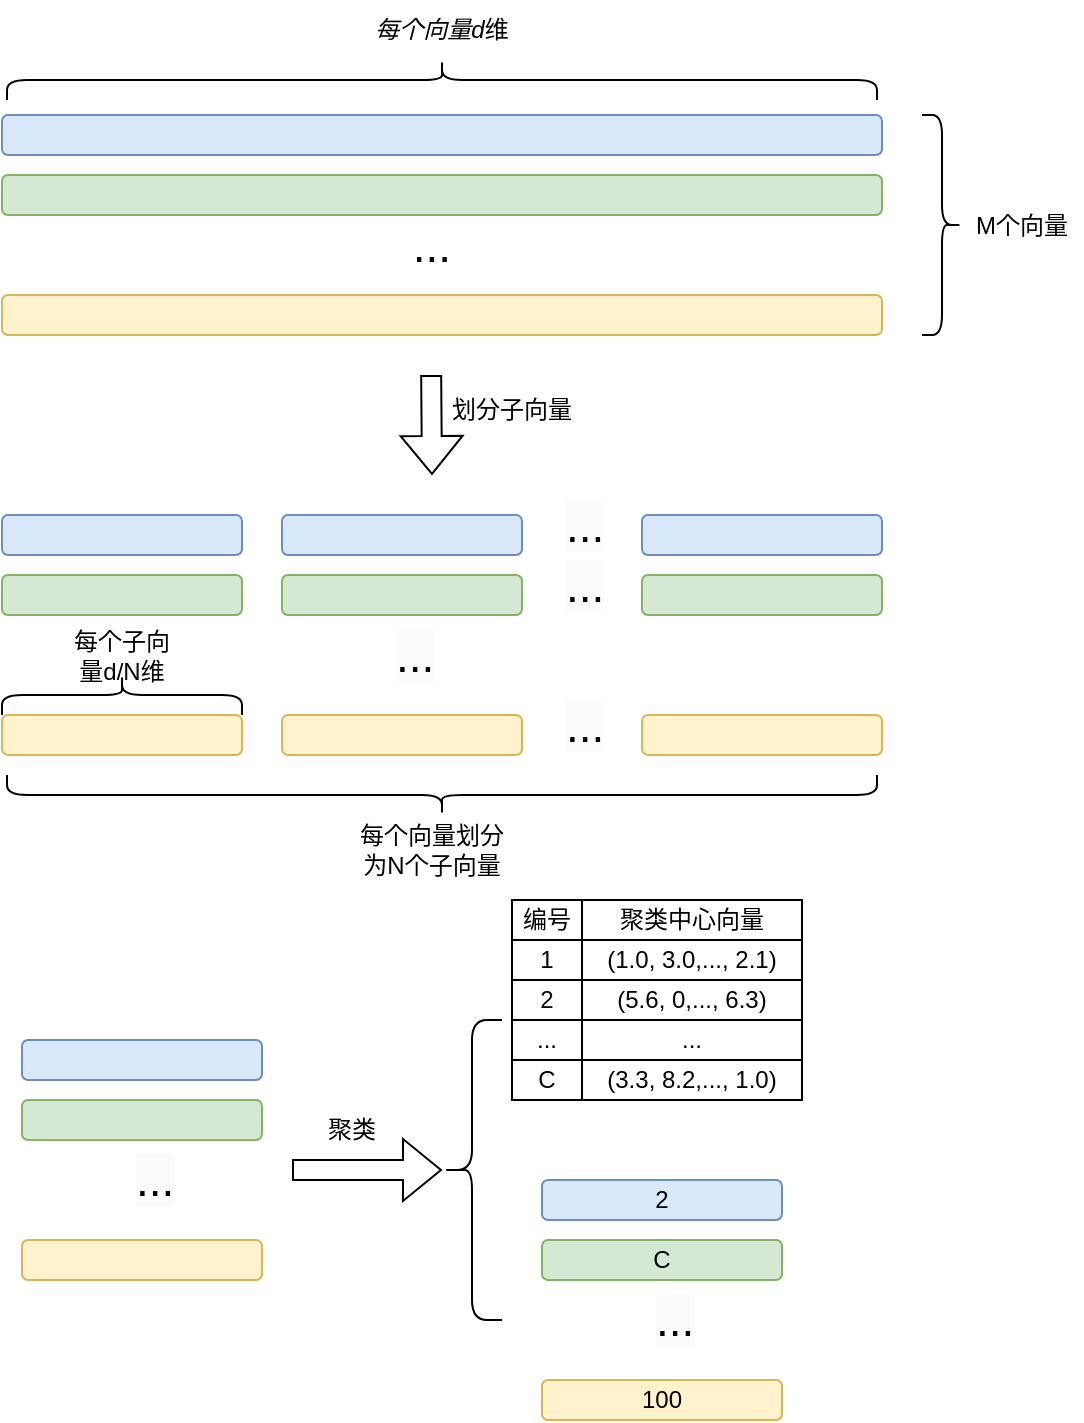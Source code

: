 <mxfile version="21.6.6" type="github">
  <diagram name="第 1 页" id="YWsFZ-onNurXVJUyl_Fn">
    <mxGraphModel dx="875" dy="458" grid="1" gridSize="10" guides="1" tooltips="1" connect="1" arrows="1" fold="1" page="1" pageScale="1" pageWidth="827" pageHeight="1169" math="0" shadow="0">
      <root>
        <mxCell id="0" />
        <mxCell id="1" parent="0" />
        <mxCell id="aHIUIpStIMTxLhNF--v--1" value="" style="rounded=1;whiteSpace=wrap;html=1;fillColor=#dae8fc;strokeColor=#6c8ebf;" parent="1" vertex="1">
          <mxGeometry x="130" y="287.5" width="120" height="20" as="geometry" />
        </mxCell>
        <mxCell id="aHIUIpStIMTxLhNF--v--2" value="" style="rounded=1;whiteSpace=wrap;html=1;fillColor=#d5e8d4;strokeColor=#82b366;" parent="1" vertex="1">
          <mxGeometry x="130" y="317.5" width="120" height="20" as="geometry" />
        </mxCell>
        <mxCell id="aHIUIpStIMTxLhNF--v--3" value="" style="rounded=1;whiteSpace=wrap;html=1;fillColor=#fff2cc;strokeColor=#d6b656;" parent="1" vertex="1">
          <mxGeometry x="130" y="387.5" width="120" height="20" as="geometry" />
        </mxCell>
        <mxCell id="aHIUIpStIMTxLhNF--v--4" value="" style="rounded=1;whiteSpace=wrap;html=1;fillColor=#dae8fc;strokeColor=#6c8ebf;" parent="1" vertex="1">
          <mxGeometry x="270" y="287.5" width="120" height="20" as="geometry" />
        </mxCell>
        <mxCell id="aHIUIpStIMTxLhNF--v--5" value="" style="rounded=1;whiteSpace=wrap;html=1;fillColor=#d5e8d4;strokeColor=#82b366;" parent="1" vertex="1">
          <mxGeometry x="270" y="317.5" width="120" height="20" as="geometry" />
        </mxCell>
        <mxCell id="aHIUIpStIMTxLhNF--v--6" value="" style="rounded=1;whiteSpace=wrap;html=1;fillColor=#fff2cc;strokeColor=#d6b656;" parent="1" vertex="1">
          <mxGeometry x="270" y="387.5" width="120" height="20" as="geometry" />
        </mxCell>
        <mxCell id="aHIUIpStIMTxLhNF--v--7" value="" style="rounded=1;whiteSpace=wrap;html=1;fillColor=#dae8fc;strokeColor=#6c8ebf;" parent="1" vertex="1">
          <mxGeometry x="450" y="287.5" width="120" height="20" as="geometry" />
        </mxCell>
        <mxCell id="aHIUIpStIMTxLhNF--v--8" value="" style="rounded=1;whiteSpace=wrap;html=1;fillColor=#d5e8d4;strokeColor=#82b366;" parent="1" vertex="1">
          <mxGeometry x="450" y="317.5" width="120" height="20" as="geometry" />
        </mxCell>
        <mxCell id="aHIUIpStIMTxLhNF--v--9" value="" style="rounded=1;whiteSpace=wrap;html=1;fillColor=#fff2cc;strokeColor=#d6b656;" parent="1" vertex="1">
          <mxGeometry x="450" y="387.5" width="120" height="20" as="geometry" />
        </mxCell>
        <mxCell id="aHIUIpStIMTxLhNF--v--10" value="" style="rounded=1;whiteSpace=wrap;html=1;fillColor=#dae8fc;strokeColor=#6c8ebf;" parent="1" vertex="1">
          <mxGeometry x="130" y="87.5" width="440" height="20" as="geometry" />
        </mxCell>
        <mxCell id="aHIUIpStIMTxLhNF--v--11" value="" style="rounded=1;whiteSpace=wrap;html=1;fillColor=#d5e8d4;strokeColor=#82b366;" parent="1" vertex="1">
          <mxGeometry x="130" y="117.5" width="440" height="20" as="geometry" />
        </mxCell>
        <mxCell id="aHIUIpStIMTxLhNF--v--12" value="&lt;font style=&quot;font-size: 23px;&quot;&gt;...&lt;/font&gt;" style="text;strokeColor=none;align=center;fillColor=none;html=1;verticalAlign=middle;whiteSpace=wrap;rounded=0;" parent="1" vertex="1">
          <mxGeometry x="300" y="137.5" width="90" height="30" as="geometry" />
        </mxCell>
        <mxCell id="aHIUIpStIMTxLhNF--v--13" value="" style="rounded=1;whiteSpace=wrap;html=1;fillColor=#fff2cc;strokeColor=#d6b656;" parent="1" vertex="1">
          <mxGeometry x="130" y="177.5" width="440" height="20" as="geometry" />
        </mxCell>
        <mxCell id="aHIUIpStIMTxLhNF--v--14" value="" style="shape=flexArrow;endArrow=classic;html=1;rounded=0;" parent="1" edge="1">
          <mxGeometry width="50" height="50" relative="1" as="geometry">
            <mxPoint x="344.58" y="217.5" as="sourcePoint" />
            <mxPoint x="345" y="267.5" as="targetPoint" />
          </mxGeometry>
        </mxCell>
        <mxCell id="aHIUIpStIMTxLhNF--v--15" value="&lt;span style=&quot;color: rgb(0, 0, 0); font-family: Helvetica; font-size: 23px; font-style: normal; font-variant-ligatures: normal; font-variant-caps: normal; font-weight: 400; letter-spacing: normal; orphans: 2; text-align: center; text-indent: 0px; text-transform: none; widows: 2; word-spacing: 0px; -webkit-text-stroke-width: 0px; background-color: rgb(251, 251, 251); text-decoration-thickness: initial; text-decoration-style: initial; text-decoration-color: initial; float: none; display: inline !important;&quot;&gt;...&lt;/span&gt;" style="text;whiteSpace=wrap;html=1;" parent="1" vertex="1">
          <mxGeometry x="325" y="337.5" width="50" height="50" as="geometry" />
        </mxCell>
        <mxCell id="aHIUIpStIMTxLhNF--v--16" value="&lt;span style=&quot;color: rgb(0, 0, 0); font-family: Helvetica; font-size: 23px; font-style: normal; font-variant-ligatures: normal; font-variant-caps: normal; font-weight: 400; letter-spacing: normal; orphans: 2; text-align: center; text-indent: 0px; text-transform: none; widows: 2; word-spacing: 0px; -webkit-text-stroke-width: 0px; background-color: rgb(251, 251, 251); text-decoration-thickness: initial; text-decoration-style: initial; text-decoration-color: initial; float: none; display: inline !important;&quot;&gt;...&lt;/span&gt;" style="text;whiteSpace=wrap;html=1;" parent="1" vertex="1">
          <mxGeometry x="410" y="272.5" width="30" height="50" as="geometry" />
        </mxCell>
        <mxCell id="aHIUIpStIMTxLhNF--v--17" value="&lt;span style=&quot;color: rgb(0, 0, 0); font-family: Helvetica; font-size: 23px; font-style: normal; font-variant-ligatures: normal; font-variant-caps: normal; font-weight: 400; letter-spacing: normal; orphans: 2; text-align: center; text-indent: 0px; text-transform: none; widows: 2; word-spacing: 0px; -webkit-text-stroke-width: 0px; background-color: rgb(251, 251, 251); text-decoration-thickness: initial; text-decoration-style: initial; text-decoration-color: initial; float: none; display: inline !important;&quot;&gt;...&lt;/span&gt;" style="text;whiteSpace=wrap;html=1;" parent="1" vertex="1">
          <mxGeometry x="410" y="302.5" width="30" height="50" as="geometry" />
        </mxCell>
        <mxCell id="aHIUIpStIMTxLhNF--v--18" value="&lt;span style=&quot;color: rgb(0, 0, 0); font-family: Helvetica; font-size: 23px; font-style: normal; font-variant-ligatures: normal; font-variant-caps: normal; font-weight: 400; letter-spacing: normal; orphans: 2; text-align: center; text-indent: 0px; text-transform: none; widows: 2; word-spacing: 0px; -webkit-text-stroke-width: 0px; background-color: rgb(251, 251, 251); text-decoration-thickness: initial; text-decoration-style: initial; text-decoration-color: initial; float: none; display: inline !important;&quot;&gt;...&lt;/span&gt;" style="text;whiteSpace=wrap;html=1;" parent="1" vertex="1">
          <mxGeometry x="410" y="372.5" width="30" height="50" as="geometry" />
        </mxCell>
        <mxCell id="aHIUIpStIMTxLhNF--v--19" value="" style="shape=curlyBracket;whiteSpace=wrap;html=1;rounded=1;flipH=1;labelPosition=right;verticalLabelPosition=middle;align=left;verticalAlign=middle;" parent="1" vertex="1">
          <mxGeometry x="590" y="87.5" width="20" height="110" as="geometry" />
        </mxCell>
        <mxCell id="aHIUIpStIMTxLhNF--v--20" value="M个向量" style="text;strokeColor=none;align=center;fillColor=none;html=1;verticalAlign=middle;whiteSpace=wrap;rounded=0;" parent="1" vertex="1">
          <mxGeometry x="610" y="127.5" width="60" height="30" as="geometry" />
        </mxCell>
        <mxCell id="aHIUIpStIMTxLhNF--v--21" value="" style="shape=curlyBracket;whiteSpace=wrap;html=1;rounded=1;labelPosition=left;verticalLabelPosition=middle;align=right;verticalAlign=middle;rotation=90;" parent="1" vertex="1">
          <mxGeometry x="340" y="-147.5" width="20" height="435" as="geometry" />
        </mxCell>
        <mxCell id="aHIUIpStIMTxLhNF--v--23" value="&lt;i&gt;每个向量d&lt;/i&gt;维" style="text;strokeColor=none;align=center;fillColor=none;html=1;verticalAlign=middle;whiteSpace=wrap;rounded=0;" parent="1" vertex="1">
          <mxGeometry x="315" y="30" width="70" height="30" as="geometry" />
        </mxCell>
        <mxCell id="aHIUIpStIMTxLhNF--v--24" value="划分子向量" style="text;strokeColor=none;align=center;fillColor=none;html=1;verticalAlign=middle;whiteSpace=wrap;rounded=0;" parent="1" vertex="1">
          <mxGeometry x="350" y="220" width="70" height="30" as="geometry" />
        </mxCell>
        <mxCell id="aHIUIpStIMTxLhNF--v--26" value="" style="shape=curlyBracket;whiteSpace=wrap;html=1;rounded=1;labelPosition=left;verticalLabelPosition=middle;align=right;verticalAlign=middle;rotation=-90;" parent="1" vertex="1">
          <mxGeometry x="340" y="210" width="20" height="435" as="geometry" />
        </mxCell>
        <mxCell id="aHIUIpStIMTxLhNF--v--27" value="每个向量划分为N个子向量" style="text;strokeColor=none;align=center;fillColor=none;html=1;verticalAlign=middle;whiteSpace=wrap;rounded=0;" parent="1" vertex="1">
          <mxGeometry x="305" y="440" width="80" height="30" as="geometry" />
        </mxCell>
        <mxCell id="aHIUIpStIMTxLhNF--v--28" value="" style="shape=curlyBracket;whiteSpace=wrap;html=1;rounded=1;labelPosition=left;verticalLabelPosition=middle;align=right;verticalAlign=middle;rotation=90;" parent="1" vertex="1">
          <mxGeometry x="180" y="317.5" width="20" height="120" as="geometry" />
        </mxCell>
        <mxCell id="aHIUIpStIMTxLhNF--v--29" value="每个子向量d/N维" style="text;strokeColor=none;align=center;fillColor=none;html=1;verticalAlign=middle;whiteSpace=wrap;rounded=0;" parent="1" vertex="1">
          <mxGeometry x="160" y="342.5" width="60" height="30" as="geometry" />
        </mxCell>
        <mxCell id="tG4VaAqcgM1OSvOPItHI-1" value="" style="rounded=1;whiteSpace=wrap;html=1;fillColor=#dae8fc;strokeColor=#6c8ebf;" vertex="1" parent="1">
          <mxGeometry x="140" y="550" width="120" height="20" as="geometry" />
        </mxCell>
        <mxCell id="tG4VaAqcgM1OSvOPItHI-2" value="" style="rounded=1;whiteSpace=wrap;html=1;fillColor=#d5e8d4;strokeColor=#82b366;" vertex="1" parent="1">
          <mxGeometry x="140" y="580" width="120" height="20" as="geometry" />
        </mxCell>
        <mxCell id="tG4VaAqcgM1OSvOPItHI-3" value="" style="rounded=1;whiteSpace=wrap;html=1;fillColor=#fff2cc;strokeColor=#d6b656;" vertex="1" parent="1">
          <mxGeometry x="140" y="650" width="120" height="20" as="geometry" />
        </mxCell>
        <mxCell id="tG4VaAqcgM1OSvOPItHI-4" value="&lt;span style=&quot;color: rgb(0, 0, 0); font-family: Helvetica; font-size: 23px; font-style: normal; font-variant-ligatures: normal; font-variant-caps: normal; font-weight: 400; letter-spacing: normal; orphans: 2; text-align: center; text-indent: 0px; text-transform: none; widows: 2; word-spacing: 0px; -webkit-text-stroke-width: 0px; background-color: rgb(251, 251, 251); text-decoration-thickness: initial; text-decoration-style: initial; text-decoration-color: initial; float: none; display: inline !important;&quot;&gt;...&lt;/span&gt;" style="text;whiteSpace=wrap;html=1;" vertex="1" parent="1">
          <mxGeometry x="195" y="600" width="50" height="50" as="geometry" />
        </mxCell>
        <mxCell id="tG4VaAqcgM1OSvOPItHI-5" value="" style="shape=flexArrow;endArrow=classic;html=1;rounded=0;" edge="1" parent="1">
          <mxGeometry width="50" height="50" relative="1" as="geometry">
            <mxPoint x="275" y="615" as="sourcePoint" />
            <mxPoint x="350" y="615" as="targetPoint" />
          </mxGeometry>
        </mxCell>
        <mxCell id="tG4VaAqcgM1OSvOPItHI-6" value="聚类" style="text;strokeColor=none;align=center;fillColor=none;html=1;verticalAlign=middle;whiteSpace=wrap;rounded=0;" vertex="1" parent="1">
          <mxGeometry x="275" y="580" width="60" height="30" as="geometry" />
        </mxCell>
        <mxCell id="tG4VaAqcgM1OSvOPItHI-11" value="1" style="rounded=0;whiteSpace=wrap;html=1;" vertex="1" parent="1">
          <mxGeometry x="385" y="500" width="35" height="20" as="geometry" />
        </mxCell>
        <mxCell id="tG4VaAqcgM1OSvOPItHI-12" value="(1.0, 3.0,..., 2.1)" style="rounded=0;whiteSpace=wrap;html=1;" vertex="1" parent="1">
          <mxGeometry x="420" y="500" width="110" height="20" as="geometry" />
        </mxCell>
        <mxCell id="tG4VaAqcgM1OSvOPItHI-13" value="编号" style="rounded=0;whiteSpace=wrap;html=1;" vertex="1" parent="1">
          <mxGeometry x="385" y="480" width="35" height="20" as="geometry" />
        </mxCell>
        <mxCell id="tG4VaAqcgM1OSvOPItHI-14" value="聚类中心向量" style="rounded=0;whiteSpace=wrap;html=1;" vertex="1" parent="1">
          <mxGeometry x="420" y="480" width="110" height="20" as="geometry" />
        </mxCell>
        <mxCell id="tG4VaAqcgM1OSvOPItHI-15" value="2" style="rounded=0;whiteSpace=wrap;html=1;" vertex="1" parent="1">
          <mxGeometry x="385" y="520" width="35" height="20" as="geometry" />
        </mxCell>
        <mxCell id="tG4VaAqcgM1OSvOPItHI-16" value="(5.6, 0,..., 6.3)" style="rounded=0;whiteSpace=wrap;html=1;" vertex="1" parent="1">
          <mxGeometry x="420" y="520" width="110" height="20" as="geometry" />
        </mxCell>
        <mxCell id="tG4VaAqcgM1OSvOPItHI-17" value="..." style="rounded=0;whiteSpace=wrap;html=1;" vertex="1" parent="1">
          <mxGeometry x="385" y="540" width="35" height="20" as="geometry" />
        </mxCell>
        <mxCell id="tG4VaAqcgM1OSvOPItHI-18" value="..." style="rounded=0;whiteSpace=wrap;html=1;" vertex="1" parent="1">
          <mxGeometry x="420" y="540" width="110" height="20" as="geometry" />
        </mxCell>
        <mxCell id="tG4VaAqcgM1OSvOPItHI-19" value="C" style="rounded=0;whiteSpace=wrap;html=1;" vertex="1" parent="1">
          <mxGeometry x="385" y="560" width="35" height="20" as="geometry" />
        </mxCell>
        <mxCell id="tG4VaAqcgM1OSvOPItHI-20" value="(3.3, 8.2,..., 1.0)" style="rounded=0;whiteSpace=wrap;html=1;" vertex="1" parent="1">
          <mxGeometry x="420" y="560" width="110" height="20" as="geometry" />
        </mxCell>
        <mxCell id="tG4VaAqcgM1OSvOPItHI-21" value="2" style="rounded=1;whiteSpace=wrap;html=1;fillColor=#dae8fc;strokeColor=#6c8ebf;" vertex="1" parent="1">
          <mxGeometry x="400" y="620" width="120" height="20" as="geometry" />
        </mxCell>
        <mxCell id="tG4VaAqcgM1OSvOPItHI-22" value="C" style="rounded=1;whiteSpace=wrap;html=1;fillColor=#d5e8d4;strokeColor=#82b366;" vertex="1" parent="1">
          <mxGeometry x="400" y="650" width="120" height="20" as="geometry" />
        </mxCell>
        <mxCell id="tG4VaAqcgM1OSvOPItHI-23" value="100" style="rounded=1;whiteSpace=wrap;html=1;fillColor=#fff2cc;strokeColor=#d6b656;" vertex="1" parent="1">
          <mxGeometry x="400" y="720" width="120" height="20" as="geometry" />
        </mxCell>
        <mxCell id="tG4VaAqcgM1OSvOPItHI-24" value="&lt;span style=&quot;color: rgb(0, 0, 0); font-family: Helvetica; font-size: 23px; font-style: normal; font-variant-ligatures: normal; font-variant-caps: normal; font-weight: 400; letter-spacing: normal; orphans: 2; text-align: center; text-indent: 0px; text-transform: none; widows: 2; word-spacing: 0px; -webkit-text-stroke-width: 0px; background-color: rgb(251, 251, 251); text-decoration-thickness: initial; text-decoration-style: initial; text-decoration-color: initial; float: none; display: inline !important;&quot;&gt;...&lt;/span&gt;" style="text;whiteSpace=wrap;html=1;" vertex="1" parent="1">
          <mxGeometry x="455" y="670" width="50" height="50" as="geometry" />
        </mxCell>
        <mxCell id="tG4VaAqcgM1OSvOPItHI-25" value="" style="shape=curlyBracket;whiteSpace=wrap;html=1;rounded=1;labelPosition=left;verticalLabelPosition=middle;align=right;verticalAlign=middle;" vertex="1" parent="1">
          <mxGeometry x="350" y="540" width="30" height="150" as="geometry" />
        </mxCell>
      </root>
    </mxGraphModel>
  </diagram>
</mxfile>
